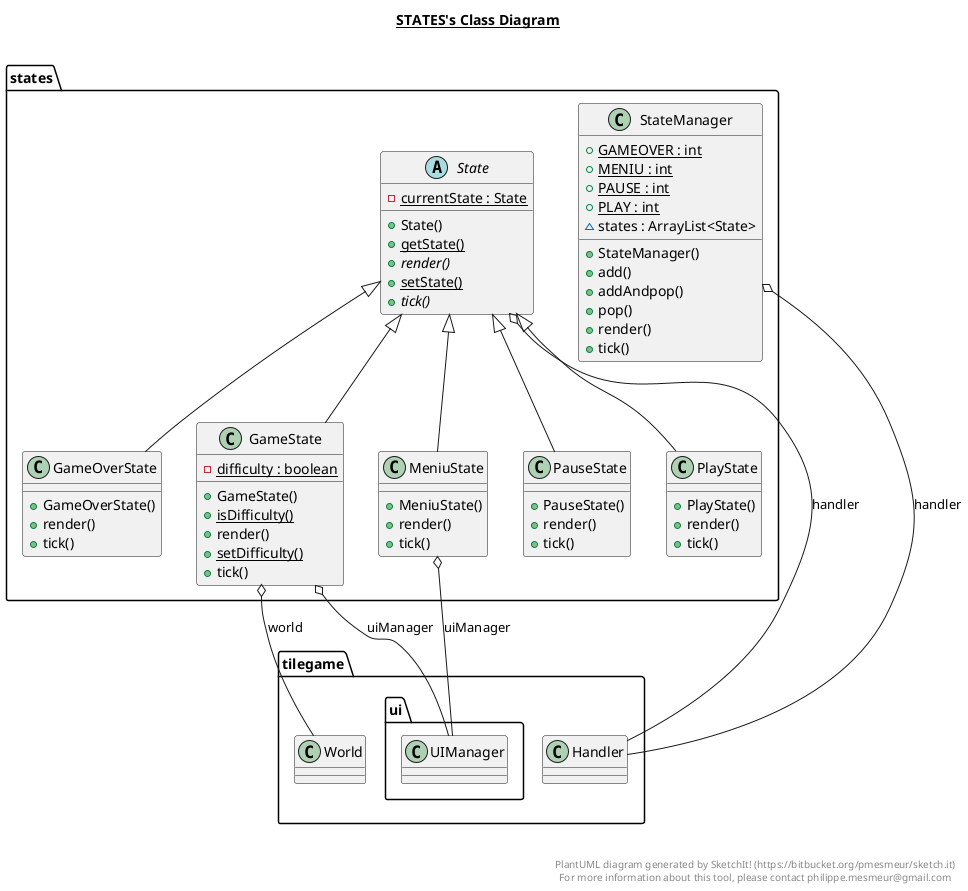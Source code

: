 @startuml

title __STATES's Class Diagram__\n

  namespace states {
    class states.GameOverState {
        + GameOverState()
        + render()
        + tick()
    }
  }
  

  namespace states {
    class states.GameState {
        {static} - difficulty : boolean
        + GameState()
        {static} + isDifficulty()
        + render()
        {static} + setDifficulty()
        + tick()
    }
  }
  

  namespace states {
    class states.MeniuState {
        + MeniuState()
        + render()
        + tick()
    }
  }
  

  namespace states {
    class states.PauseState {
        + PauseState()
        + render()
        + tick()
    }
  }
  

  namespace states {
    class states.PlayState {
        + PlayState()
        + render()
        + tick()
    }
  }
  

  namespace states {
    abstract class states.State {
        {static} - currentState : State
        + State()
        {static} + getState()
        {abstract} + render()
        {static} + setState()
        {abstract} + tick()
    }
  }
  

  namespace states {
    class states.StateManager {
        {static} + GAMEOVER : int
        {static} + MENIU : int
        {static} + PAUSE : int
        {static} + PLAY : int
        ~ states : ArrayList<State>
        + StateManager()
        + add()
        + addAndpop()
        + pop()
        + render()
        + tick()
    }
  }
  

  states.GameOverState -up-|> states.State
  states.GameState -up-|> states.State
  states.GameState o-- tilegame.ui.UIManager : uiManager
  states.GameState o-- tilegame.World : world
  states.MeniuState -up-|> states.State
  states.MeniuState o-- tilegame.ui.UIManager : uiManager
  states.PauseState -up-|> states.State
  states.PlayState -up-|> states.State
  states.State o-- tilegame.Handler : handler
  states.StateManager o-- tilegame.Handler : handler


right footer


PlantUML diagram generated by SketchIt! (https://bitbucket.org/pmesmeur/sketch.it)
For more information about this tool, please contact philippe.mesmeur@gmail.com
endfooter

@enduml
